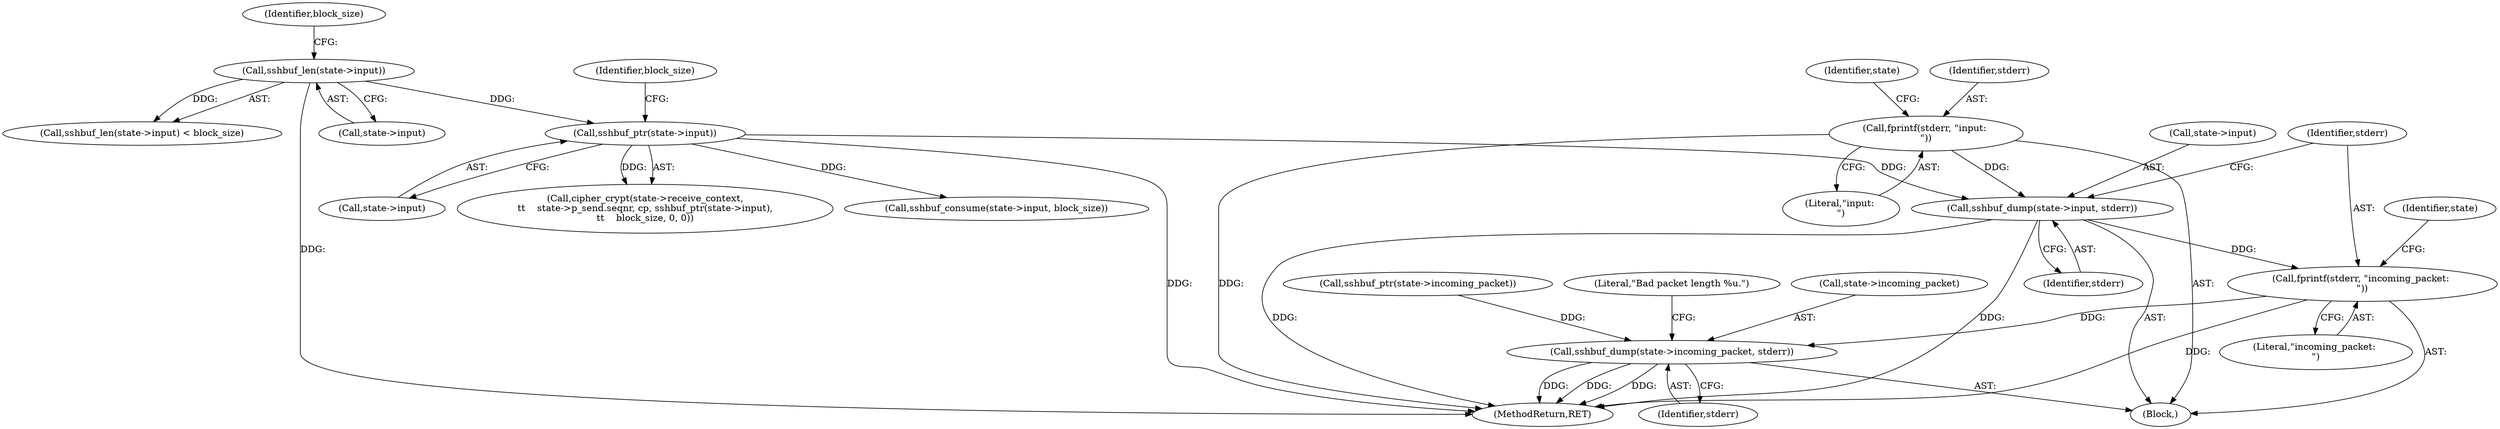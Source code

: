 digraph "0_mindrot_28652bca29046f62c7045e933e6b931de1d16737_0@API" {
"1000413" [label="(Call,fprintf(stderr, \"incoming_packet: \n\"))"];
"1000408" [label="(Call,sshbuf_dump(state->input, stderr))"];
"1000372" [label="(Call,sshbuf_ptr(state->input))"];
"1000334" [label="(Call,sshbuf_len(state->input))"];
"1000405" [label="(Call,fprintf(stderr, \"input: \n\"))"];
"1000416" [label="(Call,sshbuf_dump(state->incoming_packet, stderr))"];
"1000334" [label="(Call,sshbuf_len(state->input))"];
"1000335" [label="(Call,state->input)"];
"1000406" [label="(Identifier,stderr)"];
"1000386" [label="(Call,sshbuf_ptr(state->incoming_packet))"];
"1000408" [label="(Call,sshbuf_dump(state->input, stderr))"];
"1000412" [label="(Identifier,stderr)"];
"1000422" [label="(Literal,\"Bad packet length %u.\")"];
"1000437" [label="(Call,sshbuf_consume(state->input, block_size))"];
"1000418" [label="(Identifier,state)"];
"1000333" [label="(Call,sshbuf_len(state->input) < block_size)"];
"1000420" [label="(Identifier,stderr)"];
"1000413" [label="(Call,fprintf(stderr, \"incoming_packet: \n\"))"];
"1000404" [label="(Block,)"];
"1000414" [label="(Identifier,stderr)"];
"1000410" [label="(Identifier,state)"];
"1000407" [label="(Literal,\"input: \n\")"];
"1001011" [label="(MethodReturn,RET)"];
"1000373" [label="(Call,state->input)"];
"1000376" [label="(Identifier,block_size)"];
"1000415" [label="(Literal,\"incoming_packet: \n\")"];
"1000417" [label="(Call,state->incoming_packet)"];
"1000416" [label="(Call,sshbuf_dump(state->incoming_packet, stderr))"];
"1000372" [label="(Call,sshbuf_ptr(state->input))"];
"1000405" [label="(Call,fprintf(stderr, \"input: \n\"))"];
"1000338" [label="(Identifier,block_size)"];
"1000409" [label="(Call,state->input)"];
"1000362" [label="(Call,cipher_crypt(state->receive_context,\n\t\t    state->p_send.seqnr, cp, sshbuf_ptr(state->input),\n\t\t    block_size, 0, 0))"];
"1000413" -> "1000404"  [label="AST: "];
"1000413" -> "1000415"  [label="CFG: "];
"1000414" -> "1000413"  [label="AST: "];
"1000415" -> "1000413"  [label="AST: "];
"1000418" -> "1000413"  [label="CFG: "];
"1000413" -> "1001011"  [label="DDG: "];
"1000408" -> "1000413"  [label="DDG: "];
"1000413" -> "1000416"  [label="DDG: "];
"1000408" -> "1000404"  [label="AST: "];
"1000408" -> "1000412"  [label="CFG: "];
"1000409" -> "1000408"  [label="AST: "];
"1000412" -> "1000408"  [label="AST: "];
"1000414" -> "1000408"  [label="CFG: "];
"1000408" -> "1001011"  [label="DDG: "];
"1000408" -> "1001011"  [label="DDG: "];
"1000372" -> "1000408"  [label="DDG: "];
"1000405" -> "1000408"  [label="DDG: "];
"1000372" -> "1000362"  [label="AST: "];
"1000372" -> "1000373"  [label="CFG: "];
"1000373" -> "1000372"  [label="AST: "];
"1000376" -> "1000372"  [label="CFG: "];
"1000372" -> "1001011"  [label="DDG: "];
"1000372" -> "1000362"  [label="DDG: "];
"1000334" -> "1000372"  [label="DDG: "];
"1000372" -> "1000437"  [label="DDG: "];
"1000334" -> "1000333"  [label="AST: "];
"1000334" -> "1000335"  [label="CFG: "];
"1000335" -> "1000334"  [label="AST: "];
"1000338" -> "1000334"  [label="CFG: "];
"1000334" -> "1001011"  [label="DDG: "];
"1000334" -> "1000333"  [label="DDG: "];
"1000405" -> "1000404"  [label="AST: "];
"1000405" -> "1000407"  [label="CFG: "];
"1000406" -> "1000405"  [label="AST: "];
"1000407" -> "1000405"  [label="AST: "];
"1000410" -> "1000405"  [label="CFG: "];
"1000405" -> "1001011"  [label="DDG: "];
"1000416" -> "1000404"  [label="AST: "];
"1000416" -> "1000420"  [label="CFG: "];
"1000417" -> "1000416"  [label="AST: "];
"1000420" -> "1000416"  [label="AST: "];
"1000422" -> "1000416"  [label="CFG: "];
"1000416" -> "1001011"  [label="DDG: "];
"1000416" -> "1001011"  [label="DDG: "];
"1000416" -> "1001011"  [label="DDG: "];
"1000386" -> "1000416"  [label="DDG: "];
}
